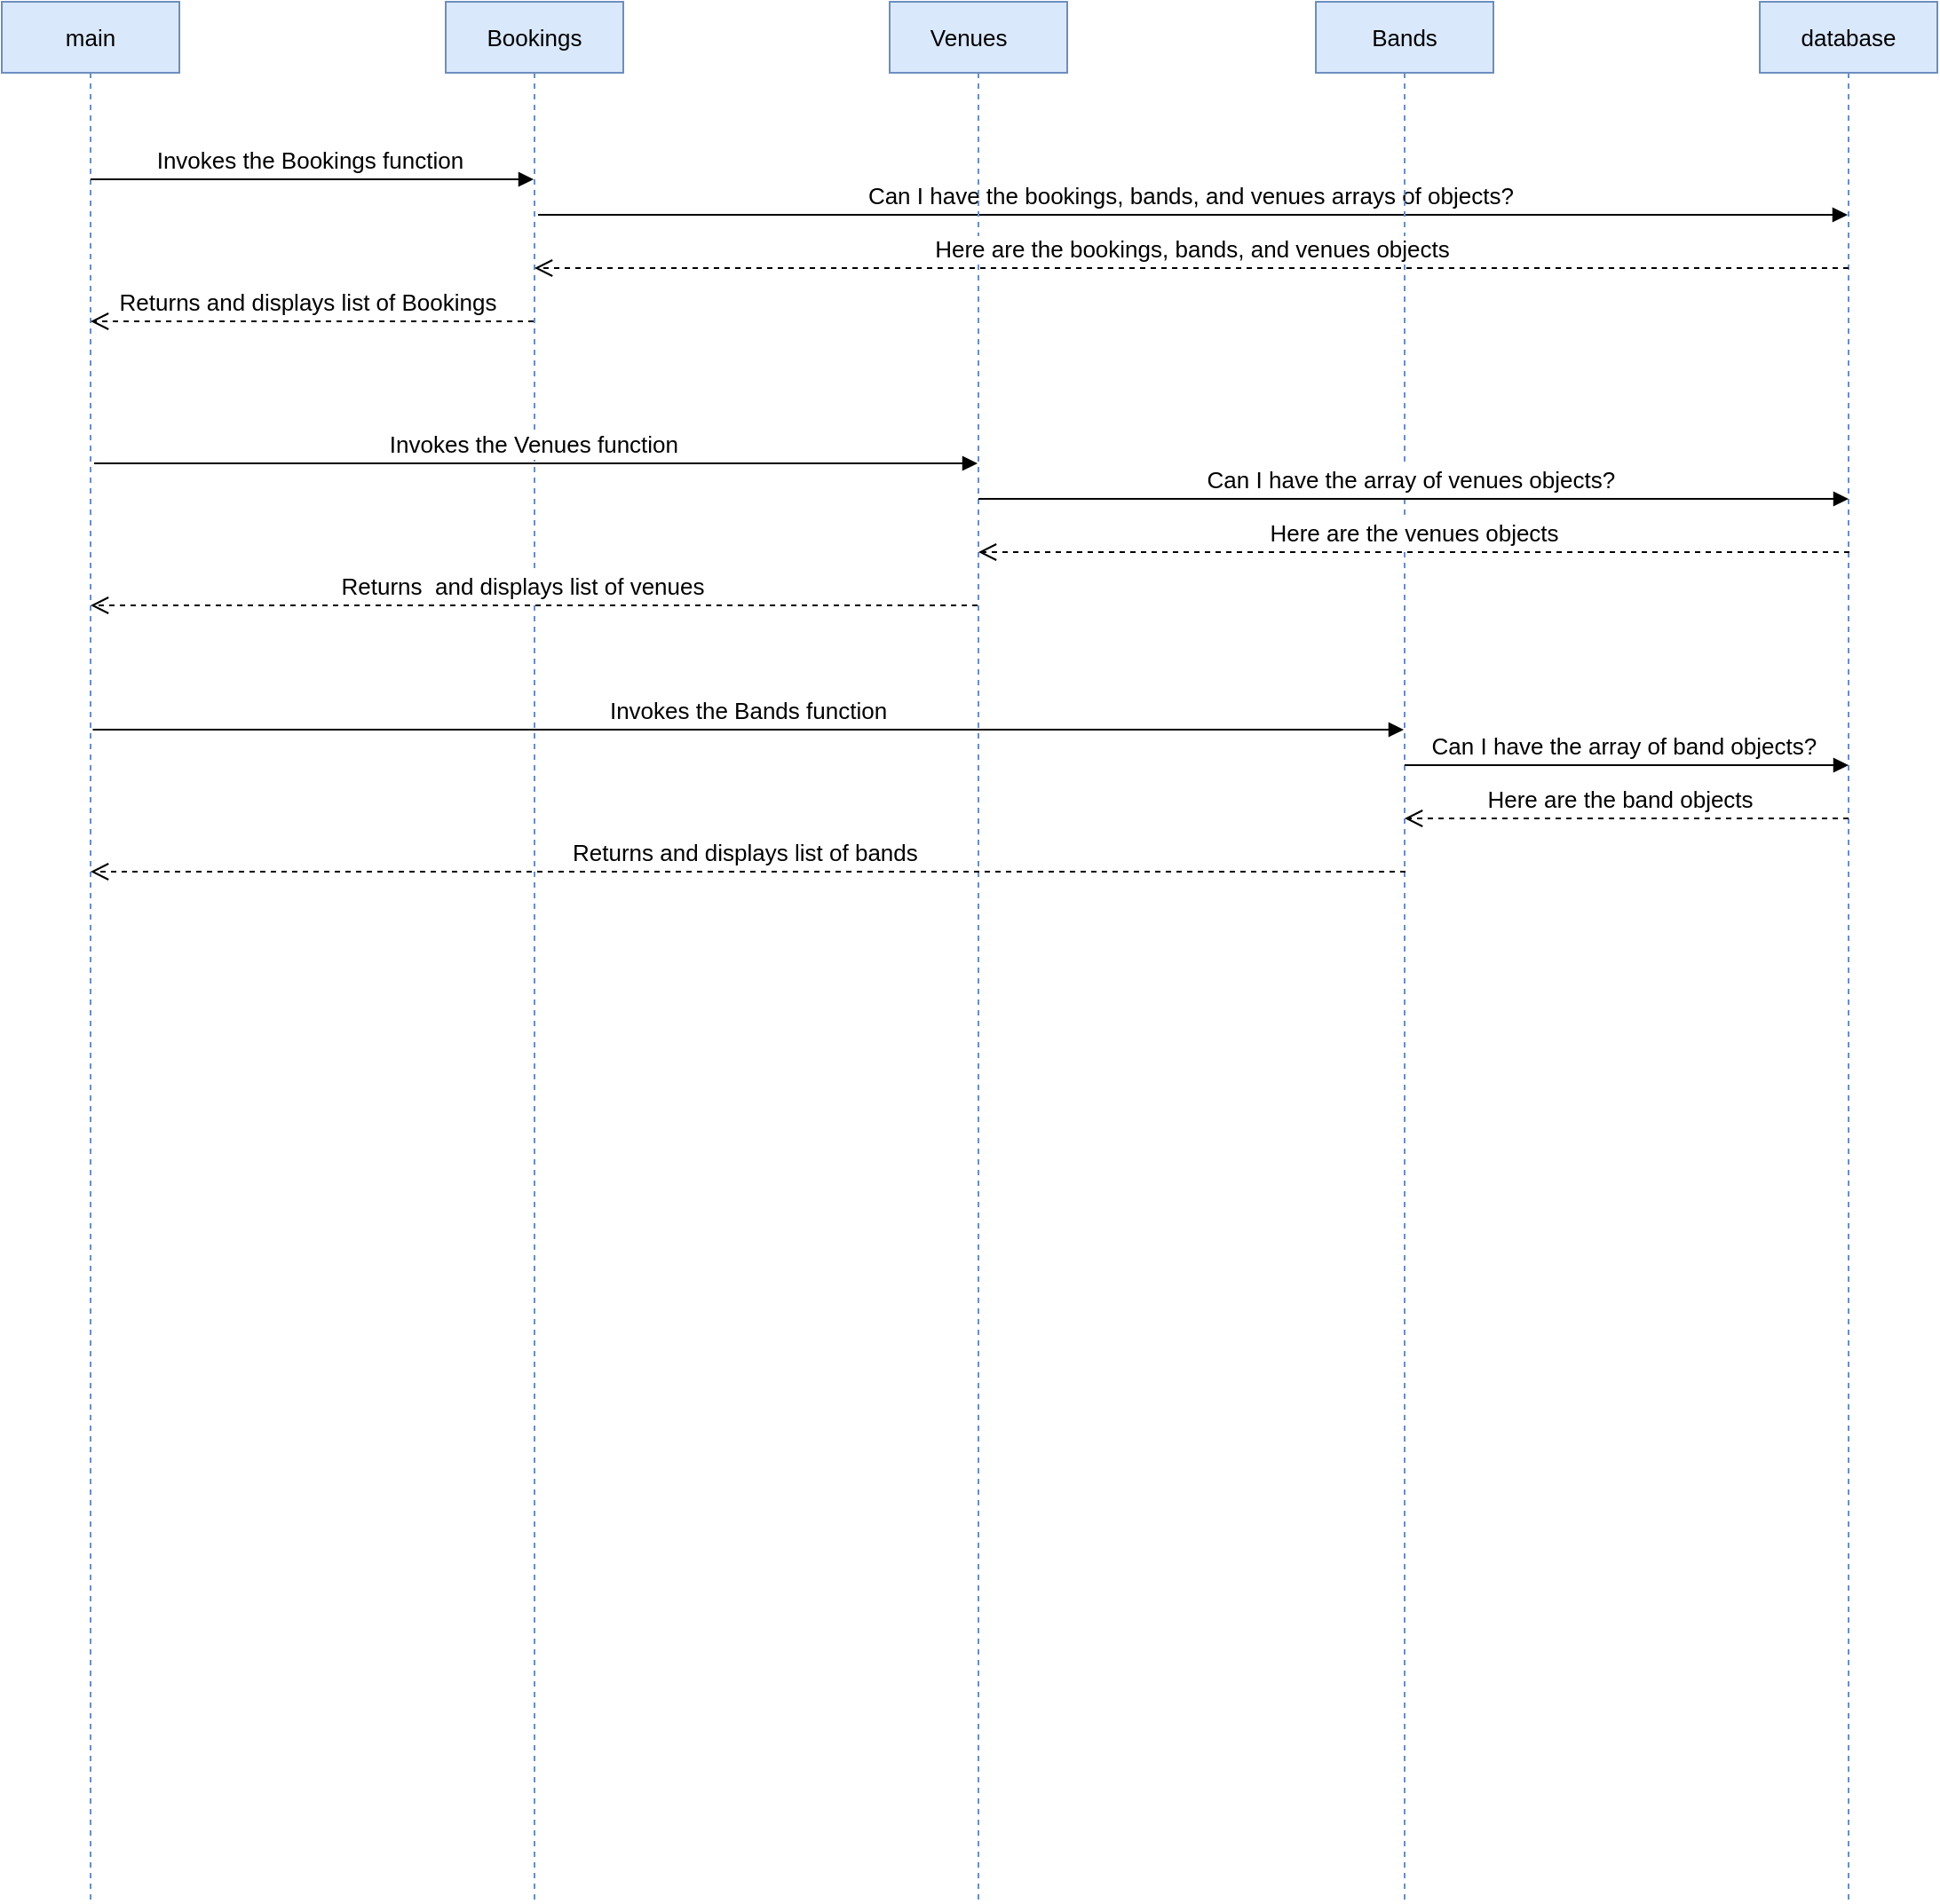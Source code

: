 <mxfile>
    <diagram id="F32Wozbuce5f7aYlL-rj" name="Page-1">
        <mxGraphModel dx="1174" dy="1303" grid="1" gridSize="10" guides="1" tooltips="1" connect="1" arrows="1" fold="1" page="1" pageScale="1" pageWidth="1700" pageHeight="1100" math="0" shadow="0">
            <root>
                <mxCell id="0"/>
                <mxCell id="1" parent="0"/>
                <mxCell id="2" value="main" style="shape=umlLifeline;perimeter=lifelinePerimeter;whiteSpace=wrap;html=1;container=1;collapsible=0;recursiveResize=0;outlineConnect=0;fillColor=#dae8fc;strokeColor=#6c8ebf;fontSize=13;" parent="1" vertex="1">
                    <mxGeometry x="248" y="40" width="100" height="1070" as="geometry"/>
                </mxCell>
                <mxCell id="3" value="Invokes the Bookings function&amp;nbsp;" style="html=1;verticalAlign=bottom;endArrow=block;fontSize=13;" parent="2" target="4" edge="1">
                    <mxGeometry x="-0.0" width="80" relative="1" as="geometry">
                        <mxPoint x="50" y="100" as="sourcePoint"/>
                        <mxPoint x="130" y="100" as="targetPoint"/>
                        <mxPoint as="offset"/>
                    </mxGeometry>
                </mxCell>
                <mxCell id="4" value="Bookings" style="shape=umlLifeline;perimeter=lifelinePerimeter;whiteSpace=wrap;html=1;container=1;collapsible=0;recursiveResize=0;outlineConnect=0;fillColor=#dae8fc;strokeColor=#6c8ebf;fontSize=13;" parent="1" vertex="1">
                    <mxGeometry x="498" y="40" width="100" height="1070" as="geometry"/>
                </mxCell>
                <mxCell id="5" value="Can I have the bookings, bands, and venues arrays of objects?&amp;nbsp;" style="html=1;verticalAlign=bottom;endArrow=block;fontSize=13;" parent="4" target="10" edge="1">
                    <mxGeometry width="80" relative="1" as="geometry">
                        <mxPoint x="52" y="120" as="sourcePoint"/>
                        <mxPoint x="132" y="120" as="targetPoint"/>
                    </mxGeometry>
                </mxCell>
                <mxCell id="6" value="Invokes the Venues function&amp;nbsp;" style="html=1;verticalAlign=bottom;endArrow=block;fontSize=13;" parent="4" target="7" edge="1">
                    <mxGeometry x="0.001" width="80" relative="1" as="geometry">
                        <mxPoint x="-198" y="260" as="sourcePoint"/>
                        <mxPoint x="290" y="260" as="targetPoint"/>
                        <mxPoint as="offset"/>
                    </mxGeometry>
                </mxCell>
                <mxCell id="7" value="Venues&amp;nbsp; &amp;nbsp;" style="shape=umlLifeline;perimeter=lifelinePerimeter;whiteSpace=wrap;html=1;container=1;collapsible=0;recursiveResize=0;outlineConnect=0;fillColor=#dae8fc;strokeColor=#6c8ebf;fontSize=13;" parent="1" vertex="1">
                    <mxGeometry x="748" y="40" width="100" height="1070" as="geometry"/>
                </mxCell>
                <mxCell id="8" value="Bands" style="shape=umlLifeline;perimeter=lifelinePerimeter;whiteSpace=wrap;html=1;container=1;collapsible=0;recursiveResize=0;outlineConnect=0;fillColor=#dae8fc;strokeColor=#6c8ebf;fontSize=13;" parent="1" vertex="1">
                    <mxGeometry x="988" y="40" width="100" height="1070" as="geometry"/>
                </mxCell>
                <mxCell id="9" value="Returns and displays list of bands&amp;nbsp;" style="html=1;verticalAlign=bottom;endArrow=open;dashed=1;endSize=8;fontSize=13;" parent="8" edge="1">
                    <mxGeometry relative="1" as="geometry">
                        <mxPoint x="50.5" y="490" as="sourcePoint"/>
                        <mxPoint x="-690" y="490" as="targetPoint"/>
                    </mxGeometry>
                </mxCell>
                <mxCell id="10" value="database" style="shape=umlLifeline;perimeter=lifelinePerimeter;whiteSpace=wrap;html=1;container=1;collapsible=0;recursiveResize=0;outlineConnect=0;fillColor=#dae8fc;strokeColor=#6c8ebf;fontSize=13;" parent="1" vertex="1">
                    <mxGeometry x="1238" y="40" width="100" height="1070" as="geometry"/>
                </mxCell>
                <mxCell id="12" value="Here are the band objects" style="html=1;verticalAlign=bottom;endArrow=open;dashed=1;endSize=8;fontSize=13;" parent="10" edge="1">
                    <mxGeometry x="0.032" relative="1" as="geometry">
                        <mxPoint x="50" y="460" as="sourcePoint"/>
                        <mxPoint x="-200" y="460" as="targetPoint"/>
                        <mxPoint as="offset"/>
                        <Array as="points">
                            <mxPoint x="-39.5" y="460"/>
                        </Array>
                    </mxGeometry>
                </mxCell>
                <mxCell id="13" value="Returns and displays list of Bookings" style="html=1;verticalAlign=bottom;endArrow=open;dashed=1;endSize=8;fontSize=13;" parent="1" source="4" target="2" edge="1">
                    <mxGeometry x="0.025" relative="1" as="geometry">
                        <mxPoint x="548" y="180" as="sourcePoint"/>
                        <mxPoint x="468" y="180" as="targetPoint"/>
                        <mxPoint as="offset"/>
                        <Array as="points">
                            <mxPoint x="458" y="220"/>
                        </Array>
                    </mxGeometry>
                </mxCell>
                <mxCell id="14" value="Here are the bookings, bands, and venues objects" style="html=1;verticalAlign=bottom;endArrow=open;dashed=1;endSize=8;fontSize=13;" parent="1" target="4" edge="1">
                    <mxGeometry x="0.001" relative="1" as="geometry">
                        <mxPoint x="1288" y="190" as="sourcePoint"/>
                        <mxPoint x="1208" y="190" as="targetPoint"/>
                        <mxPoint as="offset"/>
                    </mxGeometry>
                </mxCell>
                <mxCell id="15" value="Can I have the array of venues objects?&amp;nbsp;" style="html=1;verticalAlign=bottom;endArrow=block;fontSize=13;" parent="1" edge="1">
                    <mxGeometry width="80" relative="1" as="geometry">
                        <mxPoint x="798" y="320" as="sourcePoint"/>
                        <mxPoint x="1288" y="320" as="targetPoint"/>
                    </mxGeometry>
                </mxCell>
                <mxCell id="16" value="Invokes the Bands function" style="html=1;verticalAlign=bottom;endArrow=block;fontSize=13;" parent="1" target="8" edge="1">
                    <mxGeometry width="80" relative="1" as="geometry">
                        <mxPoint x="299.25" y="450" as="sourcePoint"/>
                        <mxPoint x="796.75" y="450" as="targetPoint"/>
                    </mxGeometry>
                </mxCell>
                <mxCell id="17" value="Can I have the array of band objects?&amp;nbsp;" style="html=1;verticalAlign=bottom;endArrow=block;fontSize=13;" parent="1" source="8" edge="1">
                    <mxGeometry width="80" relative="1" as="geometry">
                        <mxPoint x="808" y="470" as="sourcePoint"/>
                        <mxPoint x="1288" y="470" as="targetPoint"/>
                    </mxGeometry>
                </mxCell>
                <mxCell id="18" value="Returns&amp;nbsp; and displays list of venues" style="html=1;verticalAlign=bottom;endArrow=open;dashed=1;endSize=8;fontSize=13;" parent="1" source="7" target="2" edge="1">
                    <mxGeometry x="0.028" relative="1" as="geometry">
                        <mxPoint x="798" y="370" as="sourcePoint"/>
                        <mxPoint x="548" y="370" as="targetPoint"/>
                        <mxPoint as="offset"/>
                        <Array as="points">
                            <mxPoint x="709" y="380"/>
                            <mxPoint x="688" y="380"/>
                        </Array>
                    </mxGeometry>
                </mxCell>
                <mxCell id="11" value="Here are the venues objects" style="html=1;verticalAlign=bottom;endArrow=open;dashed=1;endSize=8;fontSize=13;" parent="1" edge="1">
                    <mxGeometry relative="1" as="geometry">
                        <mxPoint x="1288.5" y="350" as="sourcePoint"/>
                        <mxPoint x="798" y="350" as="targetPoint"/>
                    </mxGeometry>
                </mxCell>
            </root>
        </mxGraphModel>
    </diagram>
</mxfile>
